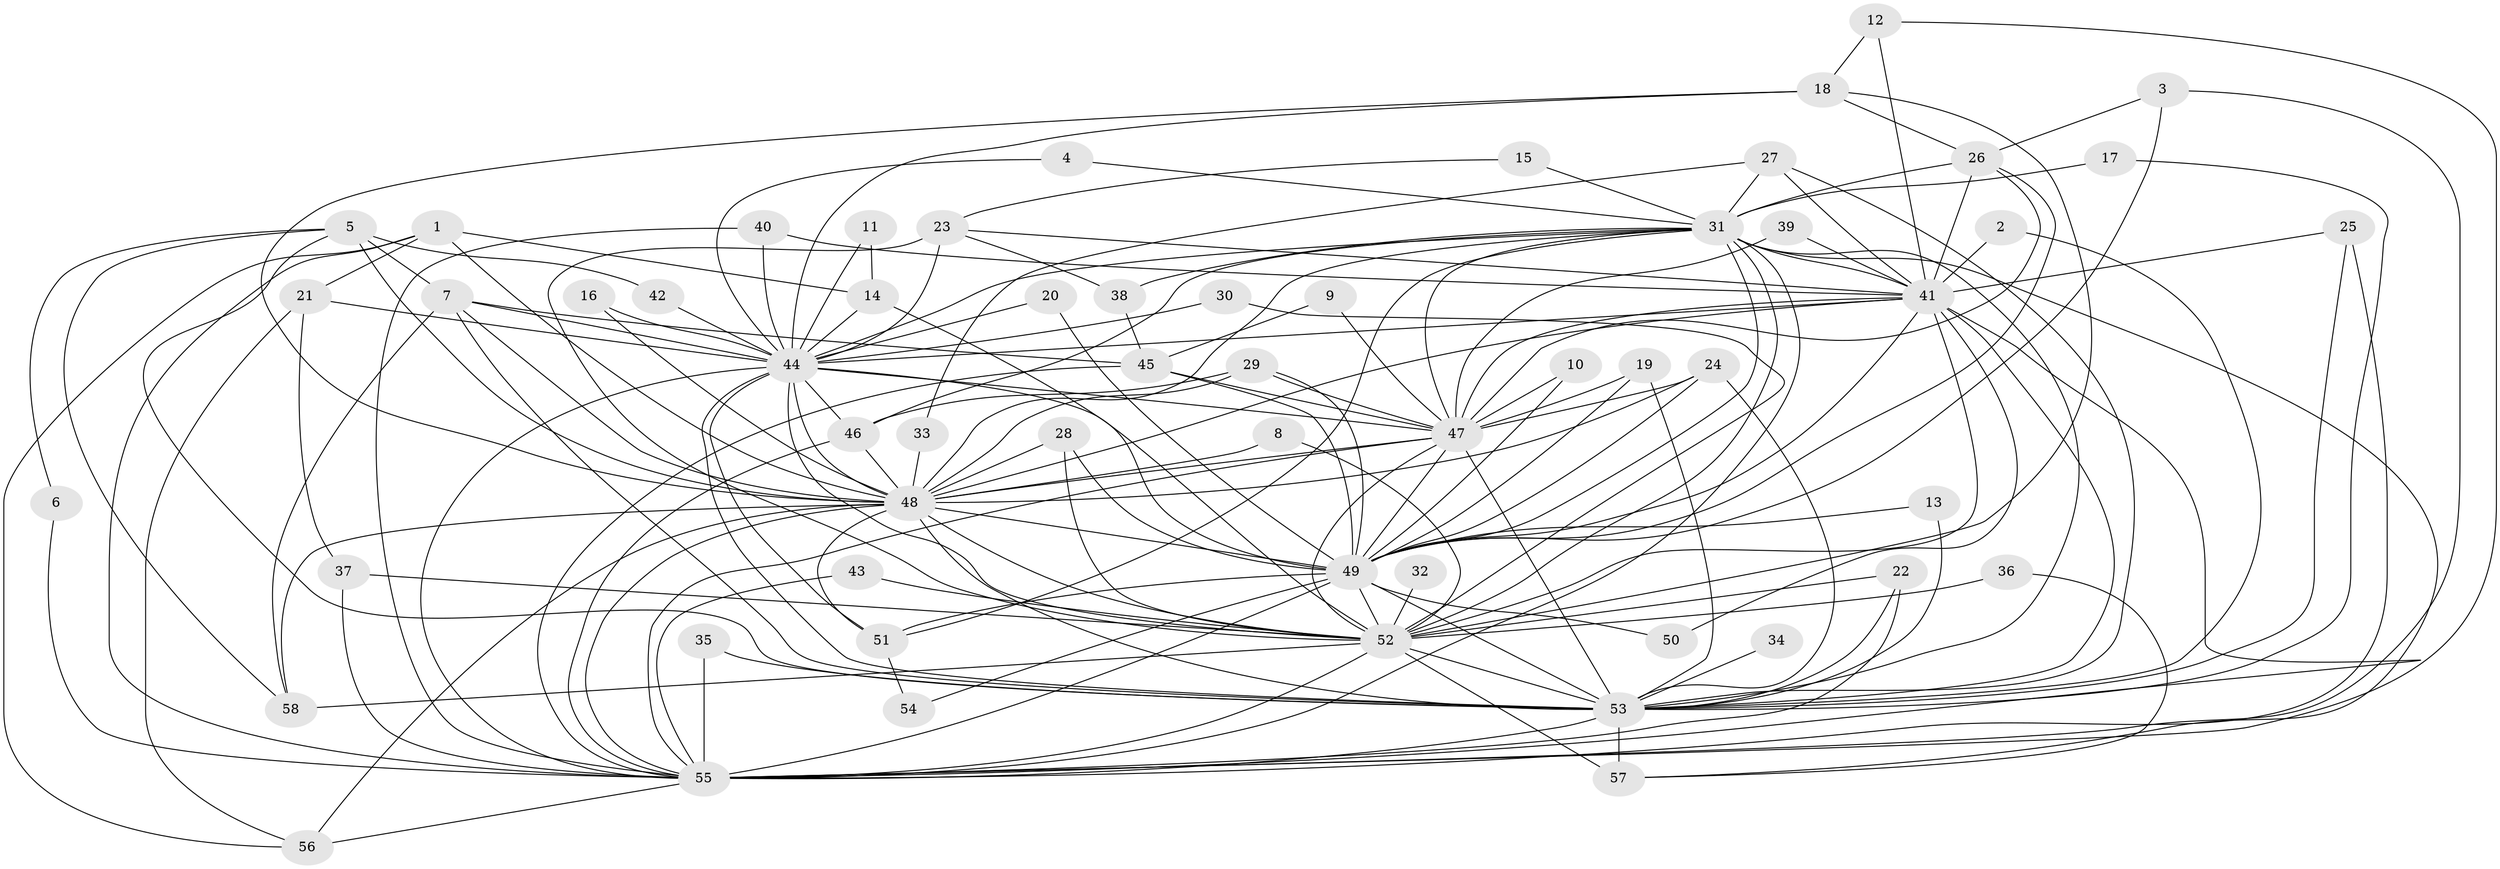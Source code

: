 // original degree distribution, {23: 0.02586206896551724, 17: 0.017241379310344827, 19: 0.02586206896551724, 27: 0.008620689655172414, 21: 0.008620689655172414, 6: 0.02586206896551724, 5: 0.05172413793103448, 3: 0.1896551724137931, 10: 0.008620689655172414, 7: 0.017241379310344827, 2: 0.5344827586206896, 4: 0.07758620689655173, 8: 0.008620689655172414}
// Generated by graph-tools (version 1.1) at 2025/49/03/09/25 03:49:41]
// undirected, 58 vertices, 165 edges
graph export_dot {
graph [start="1"]
  node [color=gray90,style=filled];
  1;
  2;
  3;
  4;
  5;
  6;
  7;
  8;
  9;
  10;
  11;
  12;
  13;
  14;
  15;
  16;
  17;
  18;
  19;
  20;
  21;
  22;
  23;
  24;
  25;
  26;
  27;
  28;
  29;
  30;
  31;
  32;
  33;
  34;
  35;
  36;
  37;
  38;
  39;
  40;
  41;
  42;
  43;
  44;
  45;
  46;
  47;
  48;
  49;
  50;
  51;
  52;
  53;
  54;
  55;
  56;
  57;
  58;
  1 -- 14 [weight=1.0];
  1 -- 21 [weight=1.0];
  1 -- 48 [weight=2.0];
  1 -- 55 [weight=1.0];
  1 -- 56 [weight=1.0];
  2 -- 41 [weight=1.0];
  2 -- 53 [weight=1.0];
  3 -- 26 [weight=1.0];
  3 -- 49 [weight=1.0];
  3 -- 55 [weight=1.0];
  4 -- 31 [weight=1.0];
  4 -- 44 [weight=1.0];
  5 -- 6 [weight=1.0];
  5 -- 7 [weight=1.0];
  5 -- 42 [weight=1.0];
  5 -- 48 [weight=1.0];
  5 -- 53 [weight=1.0];
  5 -- 58 [weight=1.0];
  6 -- 55 [weight=1.0];
  7 -- 44 [weight=2.0];
  7 -- 45 [weight=1.0];
  7 -- 48 [weight=1.0];
  7 -- 53 [weight=1.0];
  7 -- 58 [weight=1.0];
  8 -- 48 [weight=1.0];
  8 -- 52 [weight=1.0];
  9 -- 45 [weight=1.0];
  9 -- 47 [weight=1.0];
  10 -- 47 [weight=1.0];
  10 -- 49 [weight=1.0];
  11 -- 14 [weight=1.0];
  11 -- 44 [weight=1.0];
  12 -- 18 [weight=1.0];
  12 -- 41 [weight=1.0];
  12 -- 55 [weight=1.0];
  13 -- 49 [weight=1.0];
  13 -- 53 [weight=1.0];
  14 -- 44 [weight=1.0];
  14 -- 52 [weight=1.0];
  15 -- 23 [weight=1.0];
  15 -- 31 [weight=1.0];
  16 -- 44 [weight=1.0];
  16 -- 48 [weight=1.0];
  17 -- 31 [weight=1.0];
  17 -- 53 [weight=1.0];
  18 -- 26 [weight=1.0];
  18 -- 44 [weight=1.0];
  18 -- 48 [weight=1.0];
  18 -- 52 [weight=1.0];
  19 -- 47 [weight=1.0];
  19 -- 49 [weight=1.0];
  19 -- 53 [weight=1.0];
  20 -- 44 [weight=1.0];
  20 -- 49 [weight=1.0];
  21 -- 37 [weight=1.0];
  21 -- 44 [weight=1.0];
  21 -- 56 [weight=1.0];
  22 -- 52 [weight=1.0];
  22 -- 53 [weight=1.0];
  22 -- 55 [weight=1.0];
  23 -- 38 [weight=1.0];
  23 -- 41 [weight=1.0];
  23 -- 44 [weight=2.0];
  23 -- 52 [weight=1.0];
  24 -- 47 [weight=1.0];
  24 -- 48 [weight=1.0];
  24 -- 49 [weight=1.0];
  24 -- 53 [weight=1.0];
  25 -- 41 [weight=1.0];
  25 -- 53 [weight=1.0];
  25 -- 55 [weight=1.0];
  26 -- 31 [weight=1.0];
  26 -- 41 [weight=2.0];
  26 -- 47 [weight=1.0];
  26 -- 49 [weight=2.0];
  27 -- 31 [weight=1.0];
  27 -- 33 [weight=1.0];
  27 -- 41 [weight=1.0];
  27 -- 53 [weight=1.0];
  28 -- 48 [weight=2.0];
  28 -- 49 [weight=1.0];
  28 -- 52 [weight=1.0];
  29 -- 46 [weight=1.0];
  29 -- 47 [weight=1.0];
  29 -- 48 [weight=1.0];
  29 -- 49 [weight=1.0];
  30 -- 44 [weight=1.0];
  30 -- 52 [weight=1.0];
  31 -- 38 [weight=1.0];
  31 -- 41 [weight=1.0];
  31 -- 44 [weight=1.0];
  31 -- 46 [weight=2.0];
  31 -- 47 [weight=1.0];
  31 -- 48 [weight=1.0];
  31 -- 49 [weight=1.0];
  31 -- 51 [weight=1.0];
  31 -- 52 [weight=1.0];
  31 -- 53 [weight=2.0];
  31 -- 55 [weight=1.0];
  31 -- 57 [weight=1.0];
  32 -- 52 [weight=2.0];
  33 -- 48 [weight=1.0];
  34 -- 53 [weight=2.0];
  35 -- 53 [weight=2.0];
  35 -- 55 [weight=1.0];
  36 -- 52 [weight=1.0];
  36 -- 57 [weight=1.0];
  37 -- 52 [weight=1.0];
  37 -- 55 [weight=1.0];
  38 -- 45 [weight=1.0];
  39 -- 41 [weight=1.0];
  39 -- 47 [weight=1.0];
  40 -- 41 [weight=1.0];
  40 -- 44 [weight=1.0];
  40 -- 55 [weight=1.0];
  41 -- 44 [weight=1.0];
  41 -- 47 [weight=1.0];
  41 -- 48 [weight=1.0];
  41 -- 49 [weight=1.0];
  41 -- 50 [weight=1.0];
  41 -- 52 [weight=1.0];
  41 -- 53 [weight=2.0];
  41 -- 55 [weight=1.0];
  42 -- 44 [weight=1.0];
  43 -- 52 [weight=1.0];
  43 -- 55 [weight=1.0];
  44 -- 46 [weight=1.0];
  44 -- 47 [weight=1.0];
  44 -- 48 [weight=1.0];
  44 -- 49 [weight=1.0];
  44 -- 51 [weight=2.0];
  44 -- 52 [weight=1.0];
  44 -- 53 [weight=3.0];
  44 -- 55 [weight=1.0];
  45 -- 47 [weight=2.0];
  45 -- 49 [weight=1.0];
  45 -- 55 [weight=1.0];
  46 -- 48 [weight=1.0];
  46 -- 55 [weight=1.0];
  47 -- 48 [weight=2.0];
  47 -- 49 [weight=2.0];
  47 -- 52 [weight=1.0];
  47 -- 53 [weight=2.0];
  47 -- 55 [weight=1.0];
  48 -- 49 [weight=1.0];
  48 -- 51 [weight=1.0];
  48 -- 52 [weight=1.0];
  48 -- 53 [weight=2.0];
  48 -- 55 [weight=1.0];
  48 -- 56 [weight=1.0];
  48 -- 58 [weight=2.0];
  49 -- 50 [weight=1.0];
  49 -- 51 [weight=1.0];
  49 -- 52 [weight=2.0];
  49 -- 53 [weight=2.0];
  49 -- 54 [weight=1.0];
  49 -- 55 [weight=1.0];
  51 -- 54 [weight=1.0];
  52 -- 53 [weight=2.0];
  52 -- 55 [weight=1.0];
  52 -- 57 [weight=1.0];
  52 -- 58 [weight=1.0];
  53 -- 55 [weight=3.0];
  53 -- 57 [weight=2.0];
  55 -- 56 [weight=1.0];
}
